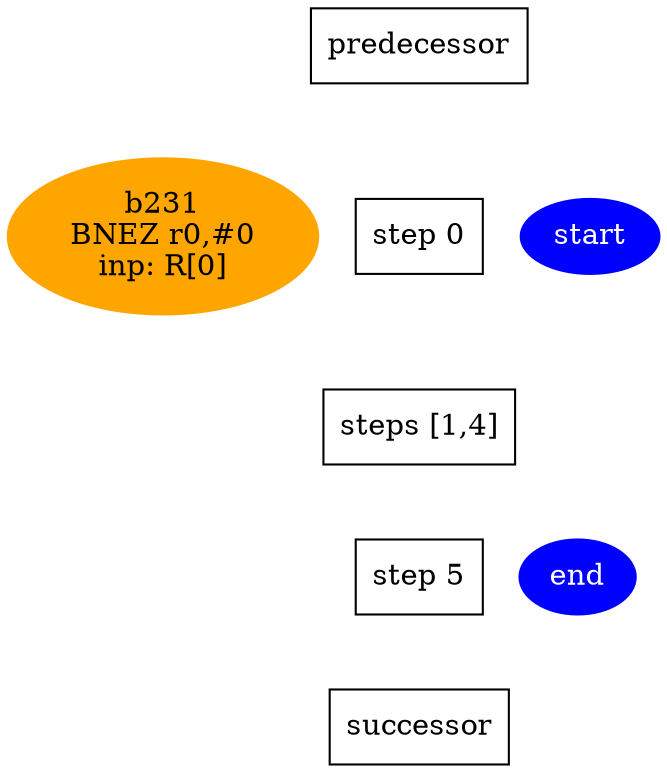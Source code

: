 digraph N {
 b231[color=orange,fontcolor=black,style=filled,label="b231\nBNEZ r0,#0\ninp: R[0]"];  {rank=same; S0;  b231;}
 start [color=blue,fontcolor=white,style=filled,label="start"];  {rank=same; S0;  start;}
 end [color=blue,fontcolor=white,style=filled,label="end"];  {rank=same; S5;  end;}
  Sm1 [label="predecessor",shape=box];
  S0 [label="step 0",shape=box];
  Sm1 -> S0[style=invis,weight=9000];
  S1_S4 [label="steps [1,4]",shape=box];
  S0 -> S1_S4[style=invis,weight=9000];
  S5 [label="step 5",shape=box];
  S1_S4 -> S5[style=invis,weight=9000];
  S6 [label="successor",shape=box];
  S5 -> S6[style=invis,weight=9000];
}
